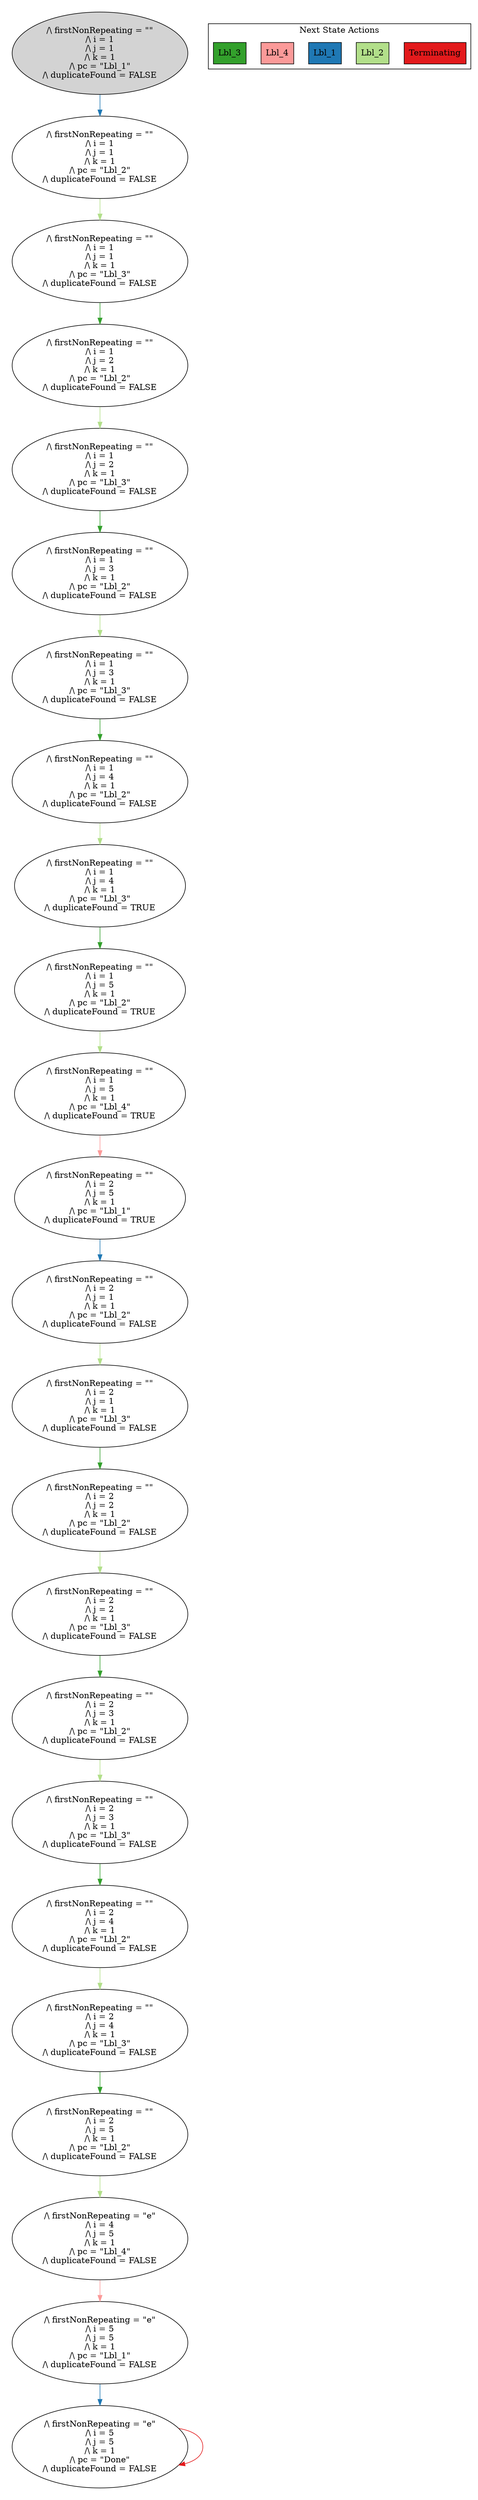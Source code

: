 strict digraph DiskGraph {
edge [colorscheme="paired12"]
nodesep=0.35;
subgraph cluster_graph {
color="white";
4166070329451840403 [label="/\\ firstNonRepeating = \"\"\n/\\ i = 1\n/\\ j = 1\n/\\ k = 1\n/\\ pc = \"Lbl_1\"\n/\\ duplicateFound = FALSE",style = filled]
4166070329451840403 -> 5098002527789692603 [label="",color="2",fontcolor="2"];
5098002527789692603 [label="/\\ firstNonRepeating = \"\"\n/\\ i = 1\n/\\ j = 1\n/\\ k = 1\n/\\ pc = \"Lbl_2\"\n/\\ duplicateFound = FALSE"];
5098002527789692603 -> -7444015756819024528 [label="",color="3",fontcolor="3"];
-7444015756819024528 [label="/\\ firstNonRepeating = \"\"\n/\\ i = 1\n/\\ j = 1\n/\\ k = 1\n/\\ pc = \"Lbl_3\"\n/\\ duplicateFound = FALSE"];
-7444015756819024528 -> 4487171683921896195 [label="",color="4",fontcolor="4"];
4487171683921896195 [label="/\\ firstNonRepeating = \"\"\n/\\ i = 1\n/\\ j = 2\n/\\ k = 1\n/\\ pc = \"Lbl_2\"\n/\\ duplicateFound = FALSE"];
4487171683921896195 -> -2284565752926330680 [label="",color="3",fontcolor="3"];
-2284565752926330680 [label="/\\ firstNonRepeating = \"\"\n/\\ i = 1\n/\\ j = 2\n/\\ k = 1\n/\\ pc = \"Lbl_3\"\n/\\ duplicateFound = FALSE"];
-2284565752926330680 -> -2105643501444677448 [label="",color="4",fontcolor="4"];
-2105643501444677448 [label="/\\ firstNonRepeating = \"\"\n/\\ i = 1\n/\\ j = 3\n/\\ k = 1\n/\\ pc = \"Lbl_2\"\n/\\ duplicateFound = FALSE"];
-2105643501444677448 -> 4380160988932031347 [label="",color="3",fontcolor="3"];
4380160988932031347 [label="/\\ firstNonRepeating = \"\"\n/\\ i = 1\n/\\ j = 3\n/\\ k = 1\n/\\ pc = \"Lbl_3\"\n/\\ duplicateFound = FALSE"];
4380160988932031347 -> -3480829572641453965 [label="",color="4",fontcolor="4"];
-3480829572641453965 [label="/\\ firstNonRepeating = \"\"\n/\\ i = 1\n/\\ j = 4\n/\\ k = 1\n/\\ pc = \"Lbl_2\"\n/\\ duplicateFound = FALSE"];
-3480829572641453965 -> 772770555830221894 [label="",color="3",fontcolor="3"];
772770555830221894 [label="/\\ firstNonRepeating = \"\"\n/\\ i = 1\n/\\ j = 4\n/\\ k = 1\n/\\ pc = \"Lbl_3\"\n/\\ duplicateFound = TRUE"];
772770555830221894 -> 591582683330403382 [label="",color="4",fontcolor="4"];
591582683330403382 [label="/\\ firstNonRepeating = \"\"\n/\\ i = 1\n/\\ j = 5\n/\\ k = 1\n/\\ pc = \"Lbl_2\"\n/\\ duplicateFound = TRUE"];
591582683330403382 -> -654306126052968858 [label="",color="3",fontcolor="3"];
-654306126052968858 [label="/\\ firstNonRepeating = \"\"\n/\\ i = 1\n/\\ j = 5\n/\\ k = 1\n/\\ pc = \"Lbl_4\"\n/\\ duplicateFound = TRUE"];
-654306126052968858 -> 4334647246900940233 [label="",color="5",fontcolor="5"];
4334647246900940233 [label="/\\ firstNonRepeating = \"\"\n/\\ i = 2\n/\\ j = 5\n/\\ k = 1\n/\\ pc = \"Lbl_1\"\n/\\ duplicateFound = TRUE"];
4334647246900940233 -> 991531890375397996 [label="",color="2",fontcolor="2"];
991531890375397996 [label="/\\ firstNonRepeating = \"\"\n/\\ i = 2\n/\\ j = 1\n/\\ k = 1\n/\\ pc = \"Lbl_2\"\n/\\ duplicateFound = FALSE"];
991531890375397996 -> -3185007755981581913 [label="",color="3",fontcolor="3"];
-3185007755981581913 [label="/\\ firstNonRepeating = \"\"\n/\\ i = 2\n/\\ j = 1\n/\\ k = 1\n/\\ pc = \"Lbl_3\"\n/\\ duplicateFound = FALSE"];
-3185007755981581913 -> 8446709555288967124 [label="",color="4",fontcolor="4"];
8446709555288967124 [label="/\\ firstNonRepeating = \"\"\n/\\ i = 2\n/\\ j = 2\n/\\ k = 1\n/\\ pc = \"Lbl_2\"\n/\\ duplicateFound = FALSE"];
8446709555288967124 -> -6109545466411416545 [label="",color="3",fontcolor="3"];
-6109545466411416545 [label="/\\ firstNonRepeating = \"\"\n/\\ i = 2\n/\\ j = 2\n/\\ k = 1\n/\\ pc = \"Lbl_3\"\n/\\ duplicateFound = FALSE"];
-6109545466411416545 -> -6216551686178511761 [label="",color="4",fontcolor="4"];
-6216551686178511761 [label="/\\ firstNonRepeating = \"\"\n/\\ i = 2\n/\\ j = 3\n/\\ k = 1\n/\\ pc = \"Lbl_2\"\n/\\ duplicateFound = FALSE"];
-6216551686178511761 -> 8625636282261825444 [label="",color="3",fontcolor="3"];
8625636282261825444 [label="/\\ firstNonRepeating = \"\"\n/\\ i = 2\n/\\ j = 3\n/\\ k = 1\n/\\ pc = \"Lbl_3\"\n/\\ duplicateFound = FALSE"];
8625636282261825444 -> -8877574822486954844 [label="",color="4",fontcolor="4"];
-8877574822486954844 [label="/\\ firstNonRepeating = \"\"\n/\\ i = 2\n/\\ j = 4\n/\\ k = 1\n/\\ pc = \"Lbl_2\"\n/\\ duplicateFound = FALSE"];
-8877574822486954844 -> 6539985226974637935 [label="",color="3",fontcolor="3"];
6539985226974637935 [label="/\\ firstNonRepeating = \"\"\n/\\ i = 2\n/\\ j = 4\n/\\ k = 1\n/\\ pc = \"Lbl_3\"\n/\\ duplicateFound = FALSE"];
6539985226974637935 -> 6363135477535100703 [label="",color="4",fontcolor="4"];
6363135477535100703 [label="/\\ firstNonRepeating = \"\"\n/\\ i = 2\n/\\ j = 5\n/\\ k = 1\n/\\ pc = \"Lbl_2\"\n/\\ duplicateFound = FALSE"];
6363135477535100703 -> -130373706863508384 [label="",color="3",fontcolor="3"];
-130373706863508384 [label="/\\ firstNonRepeating = \"e\"\n/\\ i = 4\n/\\ j = 5\n/\\ k = 1\n/\\ pc = \"Lbl_4\"\n/\\ duplicateFound = FALSE"];
-130373706863508384 -> 5092013155531704149 [label="",color="5",fontcolor="5"];
5092013155531704149 [label="/\\ firstNonRepeating = \"e\"\n/\\ i = 5\n/\\ j = 5\n/\\ k = 1\n/\\ pc = \"Lbl_1\"\n/\\ duplicateFound = FALSE"];
5092013155531704149 -> 9184369439667934021 [label="",color="2",fontcolor="2"];
9184369439667934021 [label="/\\ firstNonRepeating = \"e\"\n/\\ i = 5\n/\\ j = 5\n/\\ k = 1\n/\\ pc = \"Done\"\n/\\ duplicateFound = FALSE"];
9184369439667934021 -> 9184369439667934021 [label="",color="6",fontcolor="6"];
{rank = same; 4166070329451840403;}
{rank = same; 5098002527789692603;}
{rank = same; -7444015756819024528;}
{rank = same; 4487171683921896195;}
{rank = same; -2284565752926330680;}
{rank = same; -2105643501444677448;}
{rank = same; 4380160988932031347;}
{rank = same; -3480829572641453965;}
{rank = same; 772770555830221894;}
{rank = same; 591582683330403382;}
{rank = same; -654306126052968858;}
{rank = same; 4334647246900940233;}
{rank = same; 991531890375397996;}
{rank = same; -3185007755981581913;}
{rank = same; 8446709555288967124;}
{rank = same; -6109545466411416545;}
{rank = same; -6216551686178511761;}
{rank = same; 8625636282261825444;}
{rank = same; -8877574822486954844;}
{rank = same; 6539985226974637935;}
{rank = same; 6363135477535100703;}
{rank = same; -130373706863508384;}
{rank = same; 5092013155531704149;}
{rank = same; 9184369439667934021;}
}
subgraph cluster_legend {graph[style=bold];label = "Next State Actions" style="solid"
node [ labeljust="l",colorscheme="paired12",style=filled,shape=record ]
Terminating [label="Terminating",fillcolor=6]
Lbl_2 [label="Lbl_2",fillcolor=3]
Lbl_1 [label="Lbl_1",fillcolor=2]
Lbl_4 [label="Lbl_4",fillcolor=5]
Lbl_3 [label="Lbl_3",fillcolor=4]
}}
